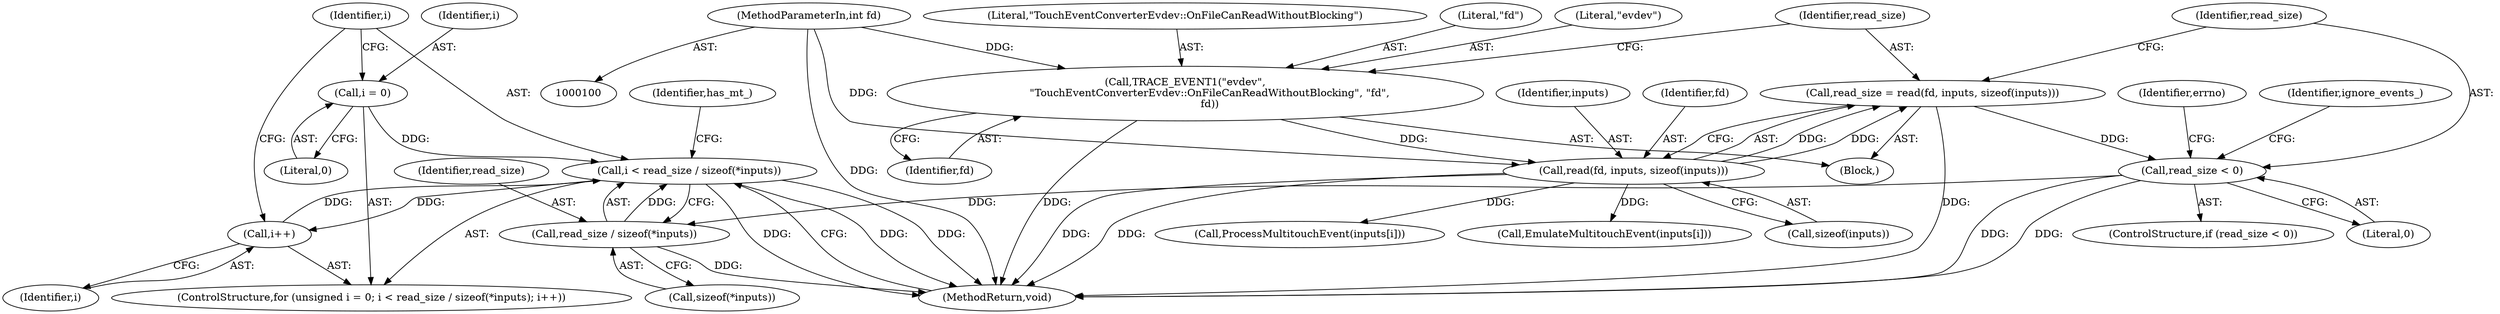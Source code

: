 digraph "0_Chrome_c4363d1ca65494cb7b271625e1ff6541a9f593c9_2@API" {
"1000151" [label="(Call,i < read_size / sizeof(*inputs))"];
"1000158" [label="(Call,i++)"];
"1000151" [label="(Call,i < read_size / sizeof(*inputs))"];
"1000148" [label="(Call,i = 0)"];
"1000153" [label="(Call,read_size / sizeof(*inputs))"];
"1000118" [label="(Call,read_size < 0)"];
"1000110" [label="(Call,read_size = read(fd, inputs, sizeof(inputs)))"];
"1000112" [label="(Call,read(fd, inputs, sizeof(inputs)))"];
"1000103" [label="(Call,TRACE_EVENT1(\"evdev\",\n               \"TouchEventConverterEvdev::OnFileCanReadWithoutBlocking\", \"fd\",\n               fd))"];
"1000101" [label="(MethodParameterIn,int fd)"];
"1000114" [label="(Identifier,inputs)"];
"1000169" [label="(Call,ProcessMultitouchEvent(inputs[i]))"];
"1000148" [label="(Call,i = 0)"];
"1000151" [label="(Call,i < read_size / sizeof(*inputs))"];
"1000146" [label="(ControlStructure,for (unsigned i = 0; i < read_size / sizeof(*inputs); i++))"];
"1000113" [label="(Identifier,fd)"];
"1000125" [label="(Identifier,errno)"];
"1000117" [label="(ControlStructure,if (read_size < 0))"];
"1000104" [label="(Literal,\"evdev\")"];
"1000107" [label="(Identifier,fd)"];
"1000165" [label="(Call,EmulateMultitouchEvent(inputs[i]))"];
"1000120" [label="(Literal,0)"];
"1000101" [label="(MethodParameterIn,int fd)"];
"1000144" [label="(Identifier,ignore_events_)"];
"1000111" [label="(Identifier,read_size)"];
"1000115" [label="(Call,sizeof(inputs))"];
"1000163" [label="(Identifier,has_mt_)"];
"1000112" [label="(Call,read(fd, inputs, sizeof(inputs)))"];
"1000159" [label="(Identifier,i)"];
"1000103" [label="(Call,TRACE_EVENT1(\"evdev\",\n               \"TouchEventConverterEvdev::OnFileCanReadWithoutBlocking\", \"fd\",\n               fd))"];
"1000152" [label="(Identifier,i)"];
"1000110" [label="(Call,read_size = read(fd, inputs, sizeof(inputs)))"];
"1000150" [label="(Literal,0)"];
"1000118" [label="(Call,read_size < 0)"];
"1000173" [label="(MethodReturn,void)"];
"1000158" [label="(Call,i++)"];
"1000153" [label="(Call,read_size / sizeof(*inputs))"];
"1000119" [label="(Identifier,read_size)"];
"1000155" [label="(Call,sizeof(*inputs))"];
"1000149" [label="(Identifier,i)"];
"1000105" [label="(Literal,\"TouchEventConverterEvdev::OnFileCanReadWithoutBlocking\")"];
"1000154" [label="(Identifier,read_size)"];
"1000106" [label="(Literal,\"fd\")"];
"1000102" [label="(Block,)"];
"1000151" -> "1000146"  [label="AST: "];
"1000151" -> "1000153"  [label="CFG: "];
"1000152" -> "1000151"  [label="AST: "];
"1000153" -> "1000151"  [label="AST: "];
"1000163" -> "1000151"  [label="CFG: "];
"1000173" -> "1000151"  [label="CFG: "];
"1000151" -> "1000173"  [label="DDG: "];
"1000151" -> "1000173"  [label="DDG: "];
"1000151" -> "1000173"  [label="DDG: "];
"1000158" -> "1000151"  [label="DDG: "];
"1000148" -> "1000151"  [label="DDG: "];
"1000153" -> "1000151"  [label="DDG: "];
"1000151" -> "1000158"  [label="DDG: "];
"1000158" -> "1000146"  [label="AST: "];
"1000158" -> "1000159"  [label="CFG: "];
"1000159" -> "1000158"  [label="AST: "];
"1000152" -> "1000158"  [label="CFG: "];
"1000148" -> "1000146"  [label="AST: "];
"1000148" -> "1000150"  [label="CFG: "];
"1000149" -> "1000148"  [label="AST: "];
"1000150" -> "1000148"  [label="AST: "];
"1000152" -> "1000148"  [label="CFG: "];
"1000153" -> "1000155"  [label="CFG: "];
"1000154" -> "1000153"  [label="AST: "];
"1000155" -> "1000153"  [label="AST: "];
"1000153" -> "1000173"  [label="DDG: "];
"1000118" -> "1000153"  [label="DDG: "];
"1000118" -> "1000117"  [label="AST: "];
"1000118" -> "1000120"  [label="CFG: "];
"1000119" -> "1000118"  [label="AST: "];
"1000120" -> "1000118"  [label="AST: "];
"1000125" -> "1000118"  [label="CFG: "];
"1000144" -> "1000118"  [label="CFG: "];
"1000118" -> "1000173"  [label="DDG: "];
"1000118" -> "1000173"  [label="DDG: "];
"1000110" -> "1000118"  [label="DDG: "];
"1000110" -> "1000102"  [label="AST: "];
"1000110" -> "1000112"  [label="CFG: "];
"1000111" -> "1000110"  [label="AST: "];
"1000112" -> "1000110"  [label="AST: "];
"1000119" -> "1000110"  [label="CFG: "];
"1000110" -> "1000173"  [label="DDG: "];
"1000112" -> "1000110"  [label="DDG: "];
"1000112" -> "1000110"  [label="DDG: "];
"1000112" -> "1000115"  [label="CFG: "];
"1000113" -> "1000112"  [label="AST: "];
"1000114" -> "1000112"  [label="AST: "];
"1000115" -> "1000112"  [label="AST: "];
"1000112" -> "1000173"  [label="DDG: "];
"1000112" -> "1000173"  [label="DDG: "];
"1000103" -> "1000112"  [label="DDG: "];
"1000101" -> "1000112"  [label="DDG: "];
"1000112" -> "1000165"  [label="DDG: "];
"1000112" -> "1000169"  [label="DDG: "];
"1000103" -> "1000102"  [label="AST: "];
"1000103" -> "1000107"  [label="CFG: "];
"1000104" -> "1000103"  [label="AST: "];
"1000105" -> "1000103"  [label="AST: "];
"1000106" -> "1000103"  [label="AST: "];
"1000107" -> "1000103"  [label="AST: "];
"1000111" -> "1000103"  [label="CFG: "];
"1000103" -> "1000173"  [label="DDG: "];
"1000101" -> "1000103"  [label="DDG: "];
"1000101" -> "1000100"  [label="AST: "];
"1000101" -> "1000173"  [label="DDG: "];
}
